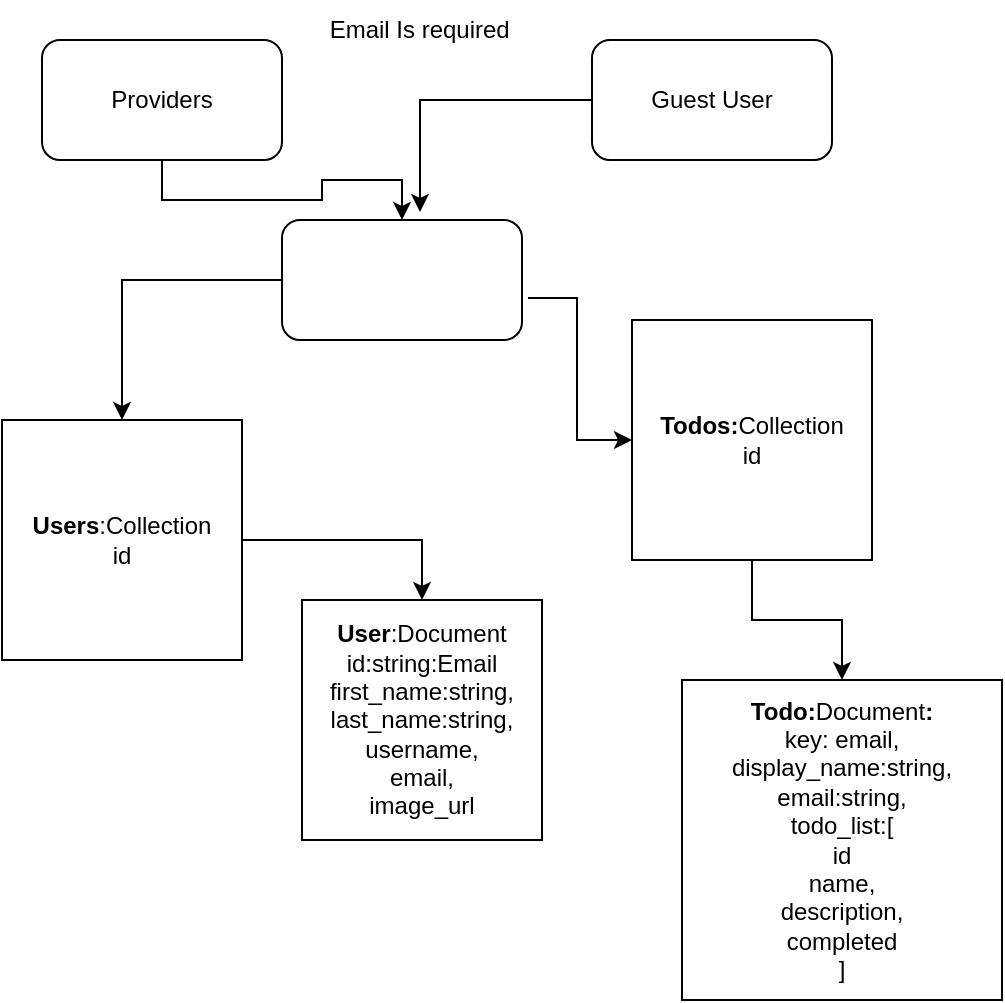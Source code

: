 <mxfile version="20.2.3" type="device"><diagram id="q3wyybUSjPV0y_MAQTaB" name="Page-1"><mxGraphModel dx="582" dy="835" grid="1" gridSize="10" guides="1" tooltips="1" connect="1" arrows="1" fold="1" page="1" pageScale="1" pageWidth="850" pageHeight="1100" math="0" shadow="0"><root><mxCell id="0"/><mxCell id="1" parent="0"/><mxCell id="JLpBxKQI9R4lsIhVbtSK-8" style="edgeStyle=orthogonalEdgeStyle;rounded=0;orthogonalLoop=1;jettySize=auto;html=1;entryX=0.5;entryY=0;entryDx=0;entryDy=0;" edge="1" parent="1" source="JLpBxKQI9R4lsIhVbtSK-1" target="JLpBxKQI9R4lsIhVbtSK-7"><mxGeometry relative="1" as="geometry"/></mxCell><mxCell id="JLpBxKQI9R4lsIhVbtSK-13" style="edgeStyle=orthogonalEdgeStyle;rounded=0;orthogonalLoop=1;jettySize=auto;html=1;exitX=1.025;exitY=0.65;exitDx=0;exitDy=0;exitPerimeter=0;" edge="1" parent="1" source="JLpBxKQI9R4lsIhVbtSK-14" target="JLpBxKQI9R4lsIhVbtSK-11"><mxGeometry relative="1" as="geometry"/></mxCell><mxCell id="JLpBxKQI9R4lsIhVbtSK-1" value="&lt;b&gt;Users&lt;/b&gt;:Collection&lt;br&gt;id" style="whiteSpace=wrap;html=1;aspect=fixed;" vertex="1" parent="1"><mxGeometry x="110" y="250" width="120" height="120" as="geometry"/></mxCell><mxCell id="JLpBxKQI9R4lsIhVbtSK-2" style="edgeStyle=orthogonalEdgeStyle;rounded=0;orthogonalLoop=1;jettySize=auto;html=1;" edge="1" parent="1" source="JLpBxKQI9R4lsIhVbtSK-3" target="JLpBxKQI9R4lsIhVbtSK-14"><mxGeometry relative="1" as="geometry"/></mxCell><mxCell id="JLpBxKQI9R4lsIhVbtSK-3" value="Providers" style="rounded=1;whiteSpace=wrap;html=1;" vertex="1" parent="1"><mxGeometry x="130" y="60" width="120" height="60" as="geometry"/></mxCell><mxCell id="JLpBxKQI9R4lsIhVbtSK-9" style="edgeStyle=orthogonalEdgeStyle;rounded=0;orthogonalLoop=1;jettySize=auto;html=1;entryX=0.575;entryY=-0.067;entryDx=0;entryDy=0;entryPerimeter=0;" edge="1" parent="1" source="JLpBxKQI9R4lsIhVbtSK-5" target="JLpBxKQI9R4lsIhVbtSK-14"><mxGeometry relative="1" as="geometry"/></mxCell><mxCell id="JLpBxKQI9R4lsIhVbtSK-5" value="Guest User" style="rounded=1;whiteSpace=wrap;html=1;" vertex="1" parent="1"><mxGeometry x="405" y="60" width="120" height="60" as="geometry"/></mxCell><mxCell id="JLpBxKQI9R4lsIhVbtSK-6" value="Email Is required&amp;nbsp;" style="text;html=1;align=center;verticalAlign=middle;resizable=0;points=[];autosize=1;strokeColor=none;fillColor=none;" vertex="1" parent="1"><mxGeometry x="260" y="40" width="120" height="30" as="geometry"/></mxCell><mxCell id="JLpBxKQI9R4lsIhVbtSK-7" value="&lt;b&gt;User&lt;/b&gt;:Document&lt;br&gt;id:string:Email&lt;br&gt;first_name:string,&lt;br&gt;last_name:string,&lt;br&gt;username,&lt;br&gt;email,&lt;br&gt;image_url" style="whiteSpace=wrap;html=1;aspect=fixed;" vertex="1" parent="1"><mxGeometry x="260" y="340" width="120" height="120" as="geometry"/></mxCell><mxCell id="JLpBxKQI9R4lsIhVbtSK-10" value="" style="edgeStyle=orthogonalEdgeStyle;rounded=0;orthogonalLoop=1;jettySize=auto;html=1;" edge="1" parent="1" source="JLpBxKQI9R4lsIhVbtSK-11" target="JLpBxKQI9R4lsIhVbtSK-12"><mxGeometry relative="1" as="geometry"/></mxCell><mxCell id="JLpBxKQI9R4lsIhVbtSK-11" value="&lt;b&gt;Todos:&lt;/b&gt;Collection&lt;br&gt;id" style="whiteSpace=wrap;html=1;aspect=fixed;" vertex="1" parent="1"><mxGeometry x="425" y="200" width="120" height="120" as="geometry"/></mxCell><mxCell id="JLpBxKQI9R4lsIhVbtSK-12" value="&lt;b&gt;Todo:&lt;/b&gt;Document&lt;b&gt;:&lt;br&gt;&lt;/b&gt;key: email,&lt;br&gt;display_name:string,&lt;br&gt;email:string,&lt;br&gt;todo_list:[&lt;br&gt;id&lt;br&gt;name,&lt;br&gt;description,&lt;br&gt;completed&lt;br&gt;]" style="whiteSpace=wrap;html=1;aspect=fixed;" vertex="1" parent="1"><mxGeometry x="450" y="380" width="160" height="160" as="geometry"/></mxCell><mxCell id="JLpBxKQI9R4lsIhVbtSK-16" style="edgeStyle=orthogonalEdgeStyle;rounded=0;orthogonalLoop=1;jettySize=auto;html=1;" edge="1" parent="1" source="JLpBxKQI9R4lsIhVbtSK-14" target="JLpBxKQI9R4lsIhVbtSK-1"><mxGeometry relative="1" as="geometry"/></mxCell><mxCell id="JLpBxKQI9R4lsIhVbtSK-14" value="" style="rounded=1;whiteSpace=wrap;html=1;" vertex="1" parent="1"><mxGeometry x="250" y="150" width="120" height="60" as="geometry"/></mxCell></root></mxGraphModel></diagram></mxfile>